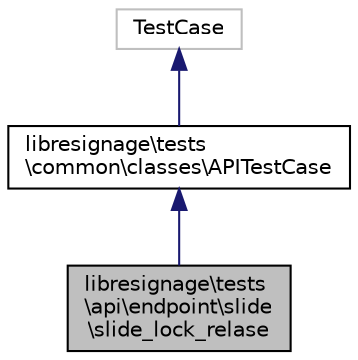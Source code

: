digraph "libresignage\tests\api\endpoint\slide\slide_lock_relase"
{
  edge [fontname="Helvetica",fontsize="10",labelfontname="Helvetica",labelfontsize="10"];
  node [fontname="Helvetica",fontsize="10",shape=record];
  Node0 [label="libresignage\\tests\l\\api\\endpoint\\slide\l\\slide_lock_relase",height=0.2,width=0.4,color="black", fillcolor="grey75", style="filled", fontcolor="black"];
  Node1 -> Node0 [dir="back",color="midnightblue",fontsize="10",style="solid"];
  Node1 [label="libresignage\\tests\l\\common\\classes\\APITestCase",height=0.2,width=0.4,color="black", fillcolor="white", style="filled",URL="$classlibresignage_1_1tests_1_1common_1_1classes_1_1APITestCase.html"];
  Node2 -> Node1 [dir="back",color="midnightblue",fontsize="10",style="solid"];
  Node2 [label="TestCase",height=0.2,width=0.4,color="grey75", fillcolor="white", style="filled"];
}
